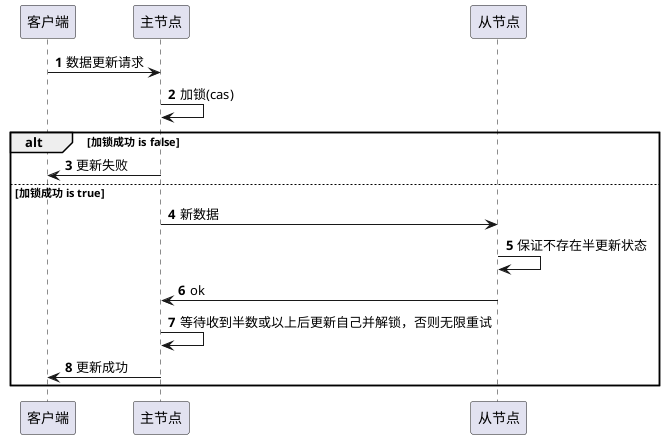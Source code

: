 @startuml
'https://plantuml.com/sequence-diagram

autonumber

客户端 -> 主节点: 数据更新请求
主节点 -> 主节点: 加锁(cas)

alt 加锁成功 is false
  主节点 -> 客户端: 更新失败
else 加锁成功 is true
  主节点 -> 从节点: 新数据
  从节点 -> 从节点: 保证不存在半更新状态
  从节点 -> 主节点: ok
  主节点 -> 主节点: 等待收到半数或以上后更新自己并解锁，否则无限重试
  主节点 -> 客户端: 更新成功
end
@enduml